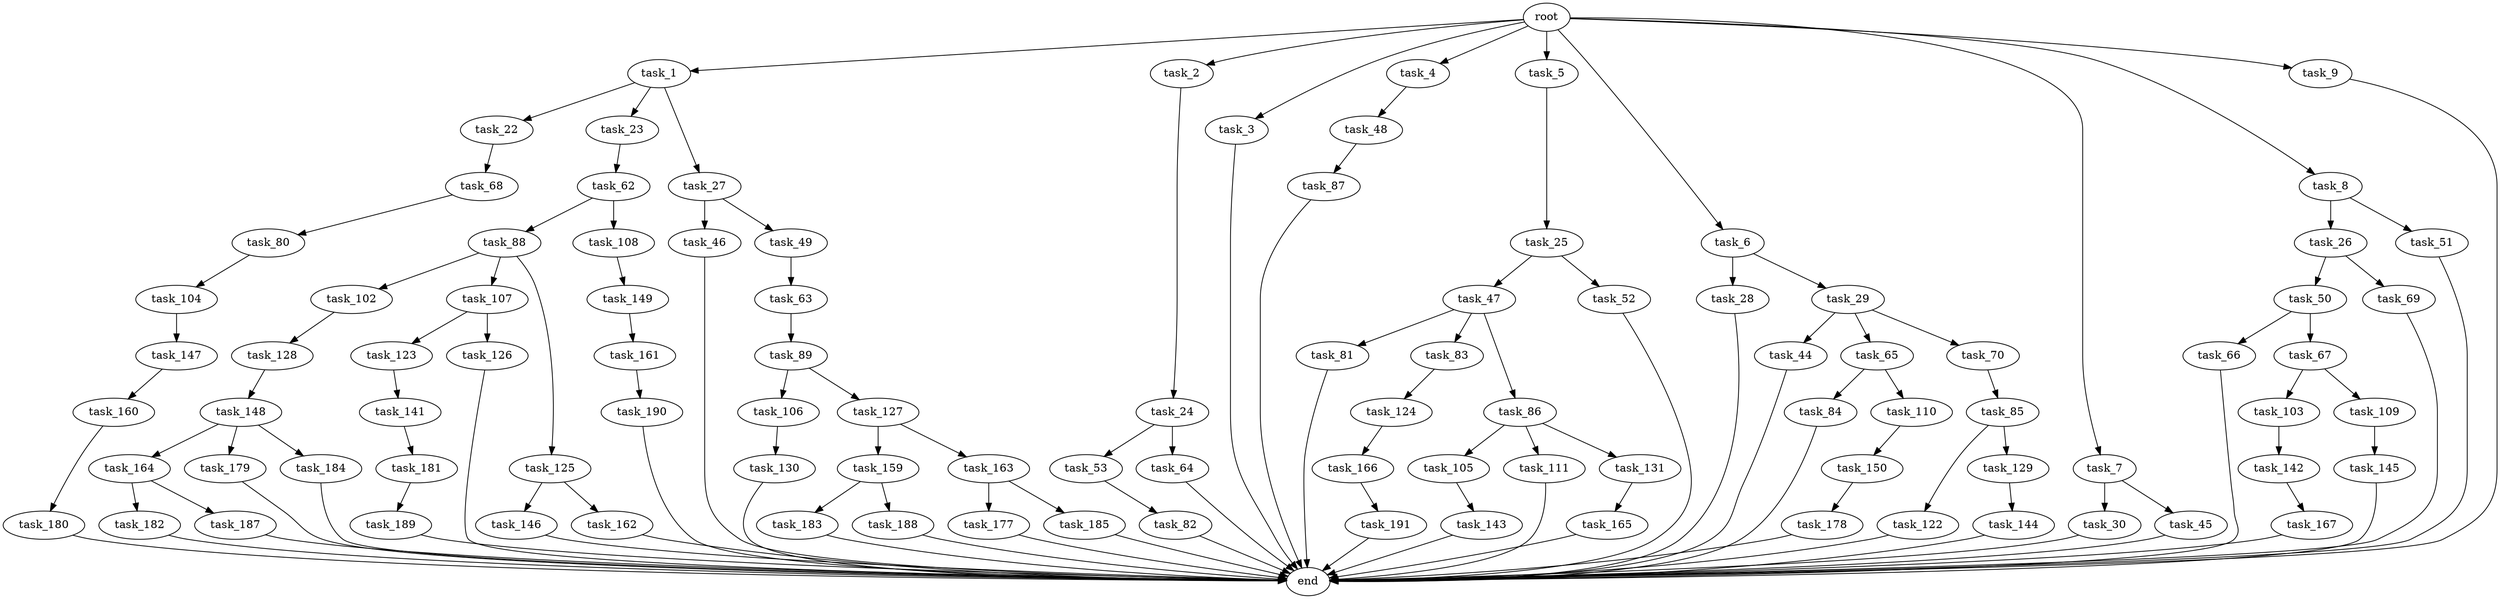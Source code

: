 digraph G {
  root [size="0.000000"];
  task_1 [size="1.024000"];
  task_2 [size="1.024000"];
  task_3 [size="1.024000"];
  task_4 [size="1.024000"];
  task_5 [size="1.024000"];
  task_6 [size="1.024000"];
  task_7 [size="1.024000"];
  task_8 [size="1.024000"];
  task_9 [size="1.024000"];
  task_22 [size="858993459.200000"];
  task_23 [size="858993459.200000"];
  task_24 [size="77309411.328000"];
  task_25 [size="214748364.800000"];
  task_26 [size="549755813.888000"];
  task_27 [size="858993459.200000"];
  task_28 [size="309237645.312000"];
  task_29 [size="309237645.312000"];
  task_30 [size="420906795.008000"];
  task_44 [size="695784701.952000"];
  task_45 [size="420906795.008000"];
  task_46 [size="858993459.200000"];
  task_47 [size="695784701.952000"];
  task_48 [size="549755813.888000"];
  task_49 [size="858993459.200000"];
  task_50 [size="137438953.472000"];
  task_51 [size="549755813.888000"];
  task_52 [size="695784701.952000"];
  task_53 [size="137438953.472000"];
  task_62 [size="214748364.800000"];
  task_63 [size="309237645.312000"];
  task_64 [size="137438953.472000"];
  task_65 [size="695784701.952000"];
  task_66 [size="420906795.008000"];
  task_67 [size="420906795.008000"];
  task_68 [size="309237645.312000"];
  task_69 [size="137438953.472000"];
  task_70 [size="695784701.952000"];
  task_80 [size="214748364.800000"];
  task_81 [size="137438953.472000"];
  task_82 [size="77309411.328000"];
  task_83 [size="137438953.472000"];
  task_84 [size="77309411.328000"];
  task_85 [size="695784701.952000"];
  task_86 [size="137438953.472000"];
  task_87 [size="420906795.008000"];
  task_88 [size="77309411.328000"];
  task_89 [size="549755813.888000"];
  task_102 [size="137438953.472000"];
  task_103 [size="420906795.008000"];
  task_104 [size="420906795.008000"];
  task_105 [size="858993459.200000"];
  task_106 [size="549755813.888000"];
  task_107 [size="137438953.472000"];
  task_108 [size="77309411.328000"];
  task_109 [size="420906795.008000"];
  task_110 [size="77309411.328000"];
  task_111 [size="858993459.200000"];
  task_122 [size="137438953.472000"];
  task_123 [size="695784701.952000"];
  task_124 [size="695784701.952000"];
  task_125 [size="137438953.472000"];
  task_126 [size="695784701.952000"];
  task_127 [size="549755813.888000"];
  task_128 [size="309237645.312000"];
  task_129 [size="137438953.472000"];
  task_130 [size="77309411.328000"];
  task_131 [size="858993459.200000"];
  task_141 [size="137438953.472000"];
  task_142 [size="309237645.312000"];
  task_143 [size="214748364.800000"];
  task_144 [size="420906795.008000"];
  task_145 [size="137438953.472000"];
  task_146 [size="858993459.200000"];
  task_147 [size="214748364.800000"];
  task_148 [size="34359738.368000"];
  task_149 [size="137438953.472000"];
  task_150 [size="214748364.800000"];
  task_159 [size="34359738.368000"];
  task_160 [size="214748364.800000"];
  task_161 [size="77309411.328000"];
  task_162 [size="858993459.200000"];
  task_163 [size="34359738.368000"];
  task_164 [size="214748364.800000"];
  task_165 [size="549755813.888000"];
  task_166 [size="309237645.312000"];
  task_167 [size="214748364.800000"];
  task_177 [size="420906795.008000"];
  task_178 [size="549755813.888000"];
  task_179 [size="214748364.800000"];
  task_180 [size="420906795.008000"];
  task_181 [size="420906795.008000"];
  task_182 [size="34359738.368000"];
  task_183 [size="549755813.888000"];
  task_184 [size="214748364.800000"];
  task_185 [size="420906795.008000"];
  task_187 [size="34359738.368000"];
  task_188 [size="549755813.888000"];
  task_189 [size="549755813.888000"];
  task_190 [size="695784701.952000"];
  task_191 [size="137438953.472000"];
  end [size="0.000000"];

  root -> task_1 [size="1.000000"];
  root -> task_2 [size="1.000000"];
  root -> task_3 [size="1.000000"];
  root -> task_4 [size="1.000000"];
  root -> task_5 [size="1.000000"];
  root -> task_6 [size="1.000000"];
  root -> task_7 [size="1.000000"];
  root -> task_8 [size="1.000000"];
  root -> task_9 [size="1.000000"];
  task_1 -> task_22 [size="838860800.000000"];
  task_1 -> task_23 [size="838860800.000000"];
  task_1 -> task_27 [size="838860800.000000"];
  task_2 -> task_24 [size="75497472.000000"];
  task_3 -> end [size="1.000000"];
  task_4 -> task_48 [size="536870912.000000"];
  task_5 -> task_25 [size="209715200.000000"];
  task_6 -> task_28 [size="301989888.000000"];
  task_6 -> task_29 [size="301989888.000000"];
  task_7 -> task_30 [size="411041792.000000"];
  task_7 -> task_45 [size="411041792.000000"];
  task_8 -> task_26 [size="536870912.000000"];
  task_8 -> task_51 [size="536870912.000000"];
  task_9 -> end [size="1.000000"];
  task_22 -> task_68 [size="301989888.000000"];
  task_23 -> task_62 [size="209715200.000000"];
  task_24 -> task_53 [size="134217728.000000"];
  task_24 -> task_64 [size="134217728.000000"];
  task_25 -> task_47 [size="679477248.000000"];
  task_25 -> task_52 [size="679477248.000000"];
  task_26 -> task_50 [size="134217728.000000"];
  task_26 -> task_69 [size="134217728.000000"];
  task_27 -> task_46 [size="838860800.000000"];
  task_27 -> task_49 [size="838860800.000000"];
  task_28 -> end [size="1.000000"];
  task_29 -> task_44 [size="679477248.000000"];
  task_29 -> task_65 [size="679477248.000000"];
  task_29 -> task_70 [size="679477248.000000"];
  task_30 -> end [size="1.000000"];
  task_44 -> end [size="1.000000"];
  task_45 -> end [size="1.000000"];
  task_46 -> end [size="1.000000"];
  task_47 -> task_81 [size="134217728.000000"];
  task_47 -> task_83 [size="134217728.000000"];
  task_47 -> task_86 [size="134217728.000000"];
  task_48 -> task_87 [size="411041792.000000"];
  task_49 -> task_63 [size="301989888.000000"];
  task_50 -> task_66 [size="411041792.000000"];
  task_50 -> task_67 [size="411041792.000000"];
  task_51 -> end [size="1.000000"];
  task_52 -> end [size="1.000000"];
  task_53 -> task_82 [size="75497472.000000"];
  task_62 -> task_88 [size="75497472.000000"];
  task_62 -> task_108 [size="75497472.000000"];
  task_63 -> task_89 [size="536870912.000000"];
  task_64 -> end [size="1.000000"];
  task_65 -> task_84 [size="75497472.000000"];
  task_65 -> task_110 [size="75497472.000000"];
  task_66 -> end [size="1.000000"];
  task_67 -> task_103 [size="411041792.000000"];
  task_67 -> task_109 [size="411041792.000000"];
  task_68 -> task_80 [size="209715200.000000"];
  task_69 -> end [size="1.000000"];
  task_70 -> task_85 [size="679477248.000000"];
  task_80 -> task_104 [size="411041792.000000"];
  task_81 -> end [size="1.000000"];
  task_82 -> end [size="1.000000"];
  task_83 -> task_124 [size="679477248.000000"];
  task_84 -> end [size="1.000000"];
  task_85 -> task_122 [size="134217728.000000"];
  task_85 -> task_129 [size="134217728.000000"];
  task_86 -> task_105 [size="838860800.000000"];
  task_86 -> task_111 [size="838860800.000000"];
  task_86 -> task_131 [size="838860800.000000"];
  task_87 -> end [size="1.000000"];
  task_88 -> task_102 [size="134217728.000000"];
  task_88 -> task_107 [size="134217728.000000"];
  task_88 -> task_125 [size="134217728.000000"];
  task_89 -> task_106 [size="536870912.000000"];
  task_89 -> task_127 [size="536870912.000000"];
  task_102 -> task_128 [size="301989888.000000"];
  task_103 -> task_142 [size="301989888.000000"];
  task_104 -> task_147 [size="209715200.000000"];
  task_105 -> task_143 [size="209715200.000000"];
  task_106 -> task_130 [size="75497472.000000"];
  task_107 -> task_123 [size="679477248.000000"];
  task_107 -> task_126 [size="679477248.000000"];
  task_108 -> task_149 [size="134217728.000000"];
  task_109 -> task_145 [size="134217728.000000"];
  task_110 -> task_150 [size="209715200.000000"];
  task_111 -> end [size="1.000000"];
  task_122 -> end [size="1.000000"];
  task_123 -> task_141 [size="134217728.000000"];
  task_124 -> task_166 [size="301989888.000000"];
  task_125 -> task_146 [size="838860800.000000"];
  task_125 -> task_162 [size="838860800.000000"];
  task_126 -> end [size="1.000000"];
  task_127 -> task_159 [size="33554432.000000"];
  task_127 -> task_163 [size="33554432.000000"];
  task_128 -> task_148 [size="33554432.000000"];
  task_129 -> task_144 [size="411041792.000000"];
  task_130 -> end [size="1.000000"];
  task_131 -> task_165 [size="536870912.000000"];
  task_141 -> task_181 [size="411041792.000000"];
  task_142 -> task_167 [size="209715200.000000"];
  task_143 -> end [size="1.000000"];
  task_144 -> end [size="1.000000"];
  task_145 -> end [size="1.000000"];
  task_146 -> end [size="1.000000"];
  task_147 -> task_160 [size="209715200.000000"];
  task_148 -> task_164 [size="209715200.000000"];
  task_148 -> task_179 [size="209715200.000000"];
  task_148 -> task_184 [size="209715200.000000"];
  task_149 -> task_161 [size="75497472.000000"];
  task_150 -> task_178 [size="536870912.000000"];
  task_159 -> task_183 [size="536870912.000000"];
  task_159 -> task_188 [size="536870912.000000"];
  task_160 -> task_180 [size="411041792.000000"];
  task_161 -> task_190 [size="679477248.000000"];
  task_162 -> end [size="1.000000"];
  task_163 -> task_177 [size="411041792.000000"];
  task_163 -> task_185 [size="411041792.000000"];
  task_164 -> task_182 [size="33554432.000000"];
  task_164 -> task_187 [size="33554432.000000"];
  task_165 -> end [size="1.000000"];
  task_166 -> task_191 [size="134217728.000000"];
  task_167 -> end [size="1.000000"];
  task_177 -> end [size="1.000000"];
  task_178 -> end [size="1.000000"];
  task_179 -> end [size="1.000000"];
  task_180 -> end [size="1.000000"];
  task_181 -> task_189 [size="536870912.000000"];
  task_182 -> end [size="1.000000"];
  task_183 -> end [size="1.000000"];
  task_184 -> end [size="1.000000"];
  task_185 -> end [size="1.000000"];
  task_187 -> end [size="1.000000"];
  task_188 -> end [size="1.000000"];
  task_189 -> end [size="1.000000"];
  task_190 -> end [size="1.000000"];
  task_191 -> end [size="1.000000"];
}
